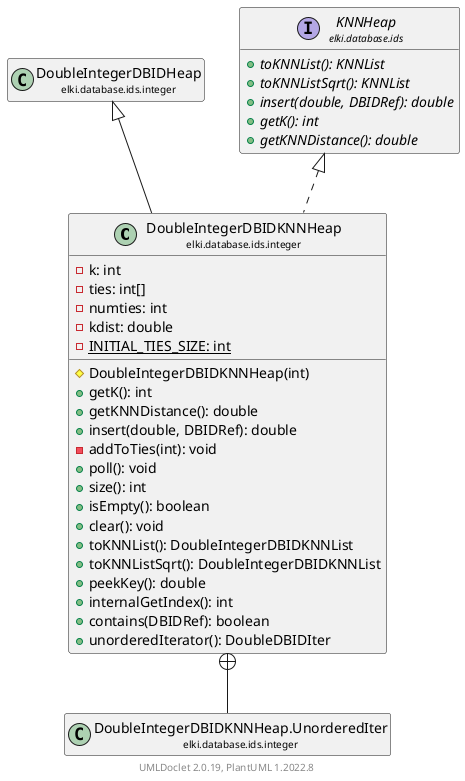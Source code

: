 @startuml
    remove .*\.(Instance|Par|Parameterizer|Factory)$
    set namespaceSeparator none
    hide empty fields
    hide empty methods

    class "<size:14>DoubleIntegerDBIDKNNHeap\n<size:10>elki.database.ids.integer" as elki.database.ids.integer.DoubleIntegerDBIDKNNHeap [[DoubleIntegerDBIDKNNHeap.html]] {
        -k: int
        -ties: int[]
        -numties: int
        -kdist: double
        {static} -INITIAL_TIES_SIZE: int
        #DoubleIntegerDBIDKNNHeap(int)
        +getK(): int
        +getKNNDistance(): double
        +insert(double, DBIDRef): double
        -addToTies(int): void
        +poll(): void
        +size(): int
        +isEmpty(): boolean
        +clear(): void
        +toKNNList(): DoubleIntegerDBIDKNNList
        +toKNNListSqrt(): DoubleIntegerDBIDKNNList
        +peekKey(): double
        +internalGetIndex(): int
        +contains(DBIDRef): boolean
        +unorderedIterator(): DoubleDBIDIter
    }

    class "<size:14>DoubleIntegerDBIDHeap\n<size:10>elki.database.ids.integer" as elki.database.ids.integer.DoubleIntegerDBIDHeap [[DoubleIntegerDBIDHeap.html]]
    interface "<size:14>KNNHeap\n<size:10>elki.database.ids" as elki.database.ids.KNNHeap [[../KNNHeap.html]] {
        {abstract} +toKNNList(): KNNList
        {abstract} +toKNNListSqrt(): KNNList
        {abstract} +insert(double, DBIDRef): double
        {abstract} +getK(): int
        {abstract} +getKNNDistance(): double
    }
    class "<size:14>DoubleIntegerDBIDKNNHeap.UnorderedIter\n<size:10>elki.database.ids.integer" as elki.database.ids.integer.DoubleIntegerDBIDKNNHeap.UnorderedIter [[DoubleIntegerDBIDKNNHeap.UnorderedIter.html]]

    elki.database.ids.integer.DoubleIntegerDBIDHeap <|-- elki.database.ids.integer.DoubleIntegerDBIDKNNHeap
    elki.database.ids.KNNHeap <|.. elki.database.ids.integer.DoubleIntegerDBIDKNNHeap
    elki.database.ids.integer.DoubleIntegerDBIDKNNHeap +-- elki.database.ids.integer.DoubleIntegerDBIDKNNHeap.UnorderedIter

    center footer UMLDoclet 2.0.19, PlantUML 1.2022.8
@enduml
